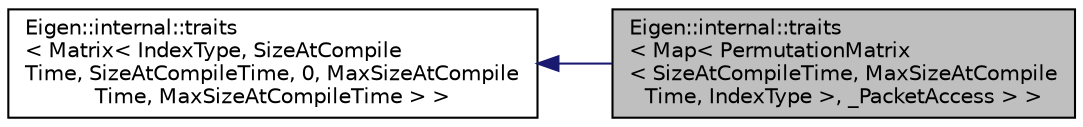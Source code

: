 digraph "Eigen::internal::traits&lt; Map&lt; PermutationMatrix&lt; SizeAtCompileTime, MaxSizeAtCompileTime, IndexType &gt;, _PacketAccess &gt; &gt;"
{
  edge [fontname="Helvetica",fontsize="10",labelfontname="Helvetica",labelfontsize="10"];
  node [fontname="Helvetica",fontsize="10",shape=record];
  rankdir="LR";
  Node1 [label="Eigen::internal::traits\l\< Map\< PermutationMatrix\l\< SizeAtCompileTime, MaxSizeAtCompile\lTime, IndexType \>, _PacketAccess \> \>",height=0.2,width=0.4,color="black", fillcolor="grey75", style="filled" fontcolor="black"];
  Node2 -> Node1 [dir="back",color="midnightblue",fontsize="10",style="solid",fontname="Helvetica"];
  Node2 [label="Eigen::internal::traits\l\< Matrix\< IndexType, SizeAtCompile\lTime, SizeAtCompileTime, 0, MaxSizeAtCompile\lTime, MaxSizeAtCompileTime \> \>",height=0.2,width=0.4,color="black", fillcolor="white", style="filled",URL="$structEigen_1_1internal_1_1traits.html"];
}
